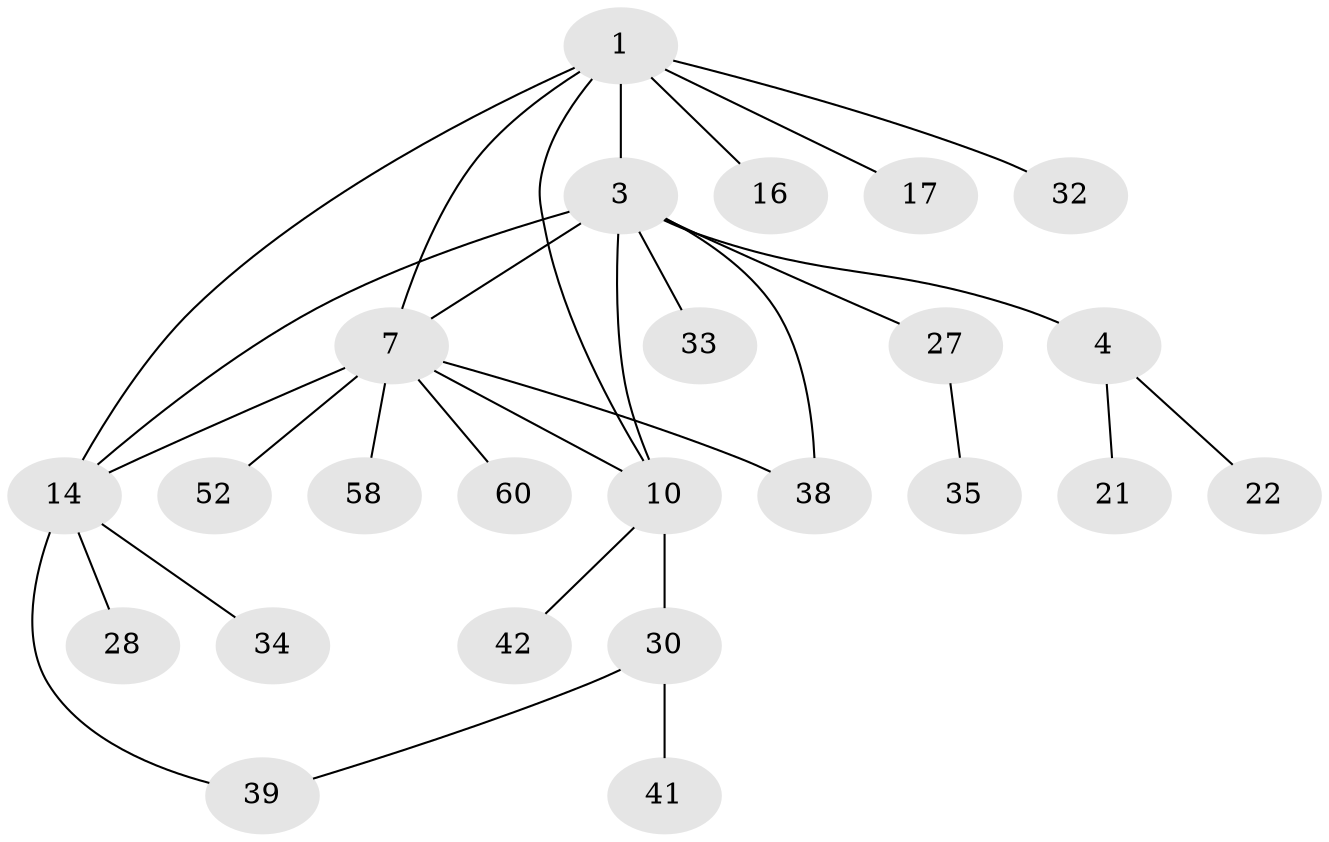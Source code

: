 // original degree distribution, {5: 0.08196721311475409, 10: 0.03278688524590164, 4: 0.06557377049180328, 3: 0.09836065573770492, 6: 0.01639344262295082, 7: 0.01639344262295082, 11: 0.01639344262295082, 2: 0.16393442622950818, 1: 0.5081967213114754}
// Generated by graph-tools (version 1.1) at 2025/19/03/04/25 18:19:37]
// undirected, 24 vertices, 30 edges
graph export_dot {
graph [start="1"]
  node [color=gray90,style=filled];
  1 [super="+12+49+2+36"];
  3 [super="+6+29"];
  4 [super="+5"];
  7 [super="+8+19"];
  10;
  14 [super="+15+25+23"];
  16 [super="+37+54"];
  17 [super="+31"];
  21;
  22;
  27;
  28;
  30;
  32 [super="+56"];
  33;
  34;
  35;
  38 [super="+43"];
  39;
  41;
  42 [super="+45+50"];
  52;
  58;
  60;
  1 -- 3 [weight=4];
  1 -- 10;
  1 -- 14 [weight=2];
  1 -- 32;
  1 -- 16;
  1 -- 17;
  1 -- 7;
  3 -- 38 [weight=2];
  3 -- 33;
  3 -- 4 [weight=2];
  3 -- 7 [weight=2];
  3 -- 10;
  3 -- 14 [weight=3];
  3 -- 27;
  4 -- 21;
  4 -- 22;
  7 -- 52;
  7 -- 58;
  7 -- 38;
  7 -- 10;
  7 -- 60;
  7 -- 14;
  10 -- 30;
  10 -- 42;
  14 -- 34;
  14 -- 39;
  14 -- 28;
  27 -- 35;
  30 -- 39;
  30 -- 41;
}
